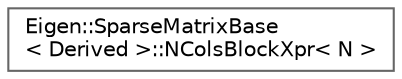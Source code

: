 digraph "Graphical Class Hierarchy"
{
 // LATEX_PDF_SIZE
  bgcolor="transparent";
  edge [fontname=Helvetica,fontsize=10,labelfontname=Helvetica,labelfontsize=10];
  node [fontname=Helvetica,fontsize=10,shape=box,height=0.2,width=0.4];
  rankdir="LR";
  Node0 [id="Node000000",label="Eigen::SparseMatrixBase\l\< Derived \>::NColsBlockXpr\< N \>",height=0.2,width=0.4,color="grey40", fillcolor="white", style="filled",URL="$structEigen_1_1SparseMatrixBase_1_1NColsBlockXpr.html",tooltip=" "];
}
